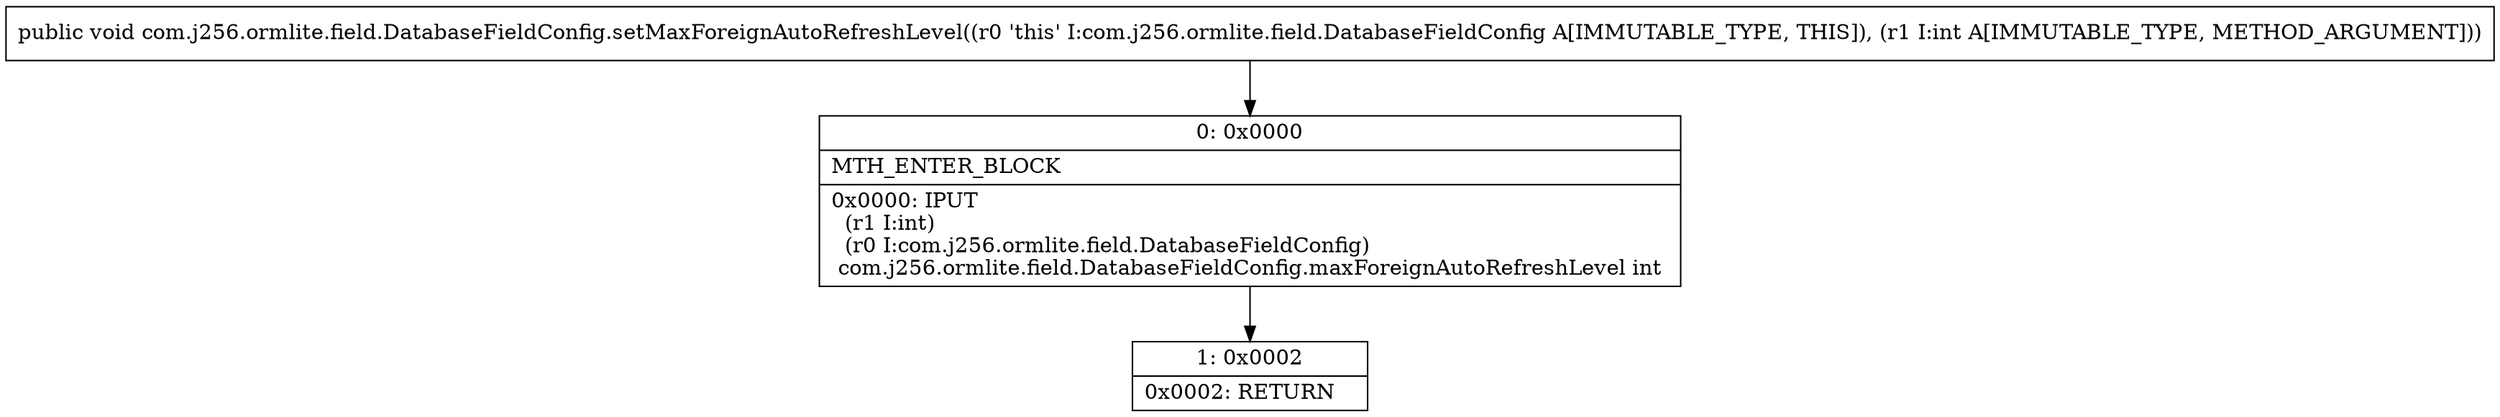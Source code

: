 digraph "CFG forcom.j256.ormlite.field.DatabaseFieldConfig.setMaxForeignAutoRefreshLevel(I)V" {
Node_0 [shape=record,label="{0\:\ 0x0000|MTH_ENTER_BLOCK\l|0x0000: IPUT  \l  (r1 I:int)\l  (r0 I:com.j256.ormlite.field.DatabaseFieldConfig)\l com.j256.ormlite.field.DatabaseFieldConfig.maxForeignAutoRefreshLevel int \l}"];
Node_1 [shape=record,label="{1\:\ 0x0002|0x0002: RETURN   \l}"];
MethodNode[shape=record,label="{public void com.j256.ormlite.field.DatabaseFieldConfig.setMaxForeignAutoRefreshLevel((r0 'this' I:com.j256.ormlite.field.DatabaseFieldConfig A[IMMUTABLE_TYPE, THIS]), (r1 I:int A[IMMUTABLE_TYPE, METHOD_ARGUMENT])) }"];
MethodNode -> Node_0;
Node_0 -> Node_1;
}

